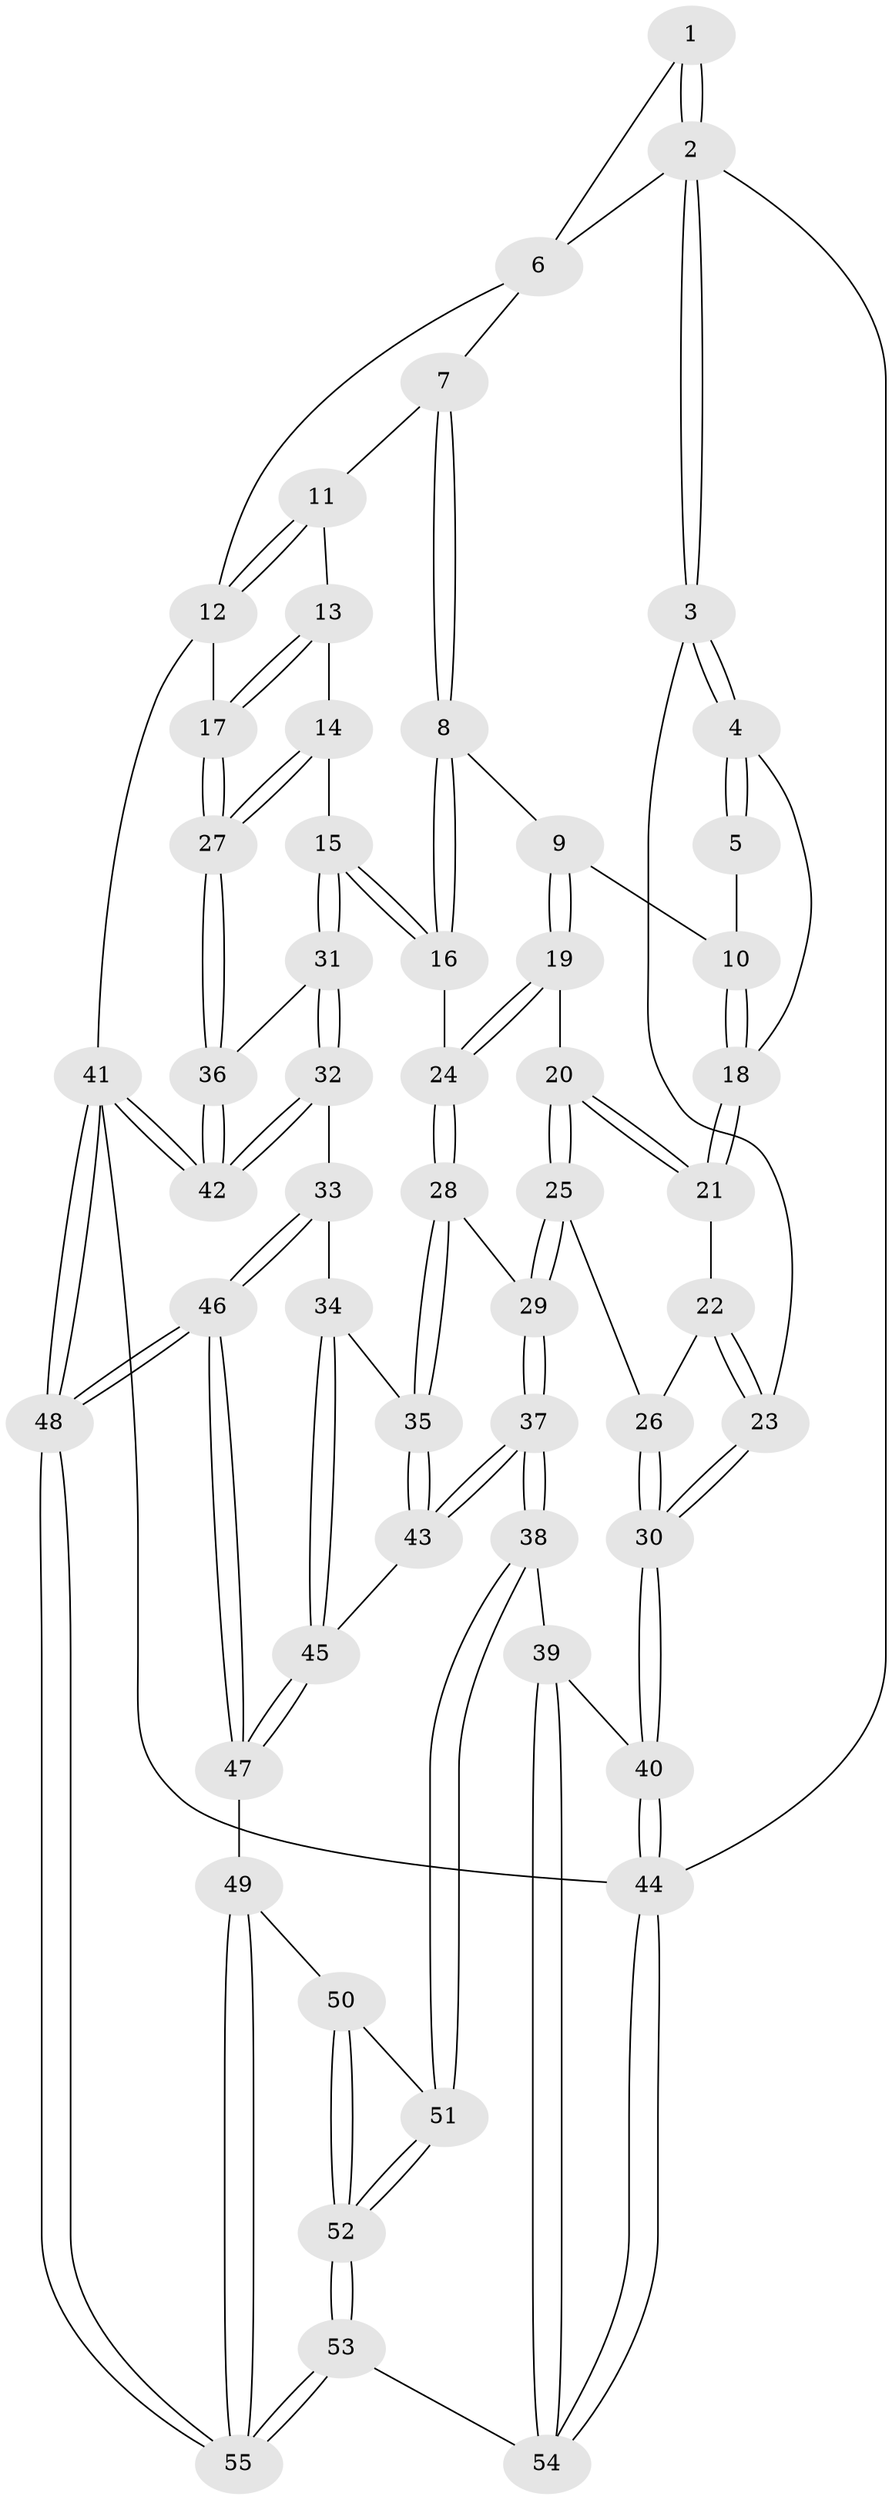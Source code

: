 // Generated by graph-tools (version 1.1) at 2025/27/03/09/25 03:27:06]
// undirected, 55 vertices, 134 edges
graph export_dot {
graph [start="1"]
  node [color=gray90,style=filled];
  1 [pos="+0.3388541179539405+0"];
  2 [pos="+0+0"];
  3 [pos="+0+0.12160726175462126"];
  4 [pos="+0.14683067021983118+0.18339788013360397"];
  5 [pos="+0.3045665503951428+0"];
  6 [pos="+0.5941082495702512+0"];
  7 [pos="+0.6109294595059112+0"];
  8 [pos="+0.5275055250573226+0.22454061667976444"];
  9 [pos="+0.37080212723527645+0.21900497330199672"];
  10 [pos="+0.3519896253706572+0.21394036640612882"];
  11 [pos="+0.7689606730022223+0.12118474291792876"];
  12 [pos="+1+0"];
  13 [pos="+0.7979994558554981+0.1643736058971184"];
  14 [pos="+0.7203842214120927+0.3577017421256901"];
  15 [pos="+0.5954766580854675+0.39858499612600284"];
  16 [pos="+0.5688797338288402+0.38448666664896625"];
  17 [pos="+1+0.29792721385014165"];
  18 [pos="+0.19919108252721549+0.24347700262050545"];
  19 [pos="+0.33268960292211786+0.4018838566430385"];
  20 [pos="+0.30447378025005567+0.4072638986292847"];
  21 [pos="+0.20200570325570064+0.28770379960889614"];
  22 [pos="+0.14822787243403587+0.3602837479006667"];
  23 [pos="+0+0.47487113270345693"];
  24 [pos="+0.5194691322873043+0.41152071192639084"];
  25 [pos="+0.25698624123075375+0.5118472485116926"];
  26 [pos="+0.18138655462946002+0.49815199982222513"];
  27 [pos="+1+0.40962505175514047"];
  28 [pos="+0.4516262593154089+0.5219414548441539"];
  29 [pos="+0.2779407349656389+0.5554152217808253"];
  30 [pos="+0+0.5912251880731361"];
  31 [pos="+0.6751115482695538+0.5775424628580331"];
  32 [pos="+0.6611332238885596+0.6372431505491427"];
  33 [pos="+0.6601426985357509+0.6381799057078148"];
  34 [pos="+0.6013282993691076+0.6487386721937013"];
  35 [pos="+0.4508036947969787+0.599456186576653"];
  36 [pos="+1+0.5301444352279333"];
  37 [pos="+0.27592963570443996+0.7414771069058775"];
  38 [pos="+0.2492697773156991+0.7585763493678463"];
  39 [pos="+0.15181237895418537+0.7708141749741471"];
  40 [pos="+0+0.7625460192356575"];
  41 [pos="+1+1"];
  42 [pos="+1+1"];
  43 [pos="+0.3677287825232036+0.7426763740743507"];
  44 [pos="+0+1"];
  45 [pos="+0.40544749437369154+0.7607787158141377"];
  46 [pos="+0.5959744924579906+0.8635242190074307"];
  47 [pos="+0.47499975621680557+0.8317879342367909"];
  48 [pos="+0.9040800743180065+1"];
  49 [pos="+0.43108645355772796+0.9334548745284732"];
  50 [pos="+0.4212840043315683+0.9387535340920975"];
  51 [pos="+0.29641622159285547+0.9177294948321022"];
  52 [pos="+0.27644627648751+1"];
  53 [pos="+0.26293427487932064+1"];
  54 [pos="+0.2524701592238974+1"];
  55 [pos="+0.6493154502271069+1"];
  1 -- 2;
  1 -- 2;
  1 -- 6;
  2 -- 3;
  2 -- 3;
  2 -- 6;
  2 -- 44;
  3 -- 4;
  3 -- 4;
  3 -- 23;
  4 -- 5;
  4 -- 5;
  4 -- 18;
  5 -- 10;
  6 -- 7;
  6 -- 12;
  7 -- 8;
  7 -- 8;
  7 -- 11;
  8 -- 9;
  8 -- 16;
  8 -- 16;
  9 -- 10;
  9 -- 19;
  9 -- 19;
  10 -- 18;
  10 -- 18;
  11 -- 12;
  11 -- 12;
  11 -- 13;
  12 -- 17;
  12 -- 41;
  13 -- 14;
  13 -- 17;
  13 -- 17;
  14 -- 15;
  14 -- 27;
  14 -- 27;
  15 -- 16;
  15 -- 16;
  15 -- 31;
  15 -- 31;
  16 -- 24;
  17 -- 27;
  17 -- 27;
  18 -- 21;
  18 -- 21;
  19 -- 20;
  19 -- 24;
  19 -- 24;
  20 -- 21;
  20 -- 21;
  20 -- 25;
  20 -- 25;
  21 -- 22;
  22 -- 23;
  22 -- 23;
  22 -- 26;
  23 -- 30;
  23 -- 30;
  24 -- 28;
  24 -- 28;
  25 -- 26;
  25 -- 29;
  25 -- 29;
  26 -- 30;
  26 -- 30;
  27 -- 36;
  27 -- 36;
  28 -- 29;
  28 -- 35;
  28 -- 35;
  29 -- 37;
  29 -- 37;
  30 -- 40;
  30 -- 40;
  31 -- 32;
  31 -- 32;
  31 -- 36;
  32 -- 33;
  32 -- 42;
  32 -- 42;
  33 -- 34;
  33 -- 46;
  33 -- 46;
  34 -- 35;
  34 -- 45;
  34 -- 45;
  35 -- 43;
  35 -- 43;
  36 -- 42;
  36 -- 42;
  37 -- 38;
  37 -- 38;
  37 -- 43;
  37 -- 43;
  38 -- 39;
  38 -- 51;
  38 -- 51;
  39 -- 40;
  39 -- 54;
  39 -- 54;
  40 -- 44;
  40 -- 44;
  41 -- 42;
  41 -- 42;
  41 -- 48;
  41 -- 48;
  41 -- 44;
  43 -- 45;
  44 -- 54;
  44 -- 54;
  45 -- 47;
  45 -- 47;
  46 -- 47;
  46 -- 47;
  46 -- 48;
  46 -- 48;
  47 -- 49;
  48 -- 55;
  48 -- 55;
  49 -- 50;
  49 -- 55;
  49 -- 55;
  50 -- 51;
  50 -- 52;
  50 -- 52;
  51 -- 52;
  51 -- 52;
  52 -- 53;
  52 -- 53;
  53 -- 54;
  53 -- 55;
  53 -- 55;
}
